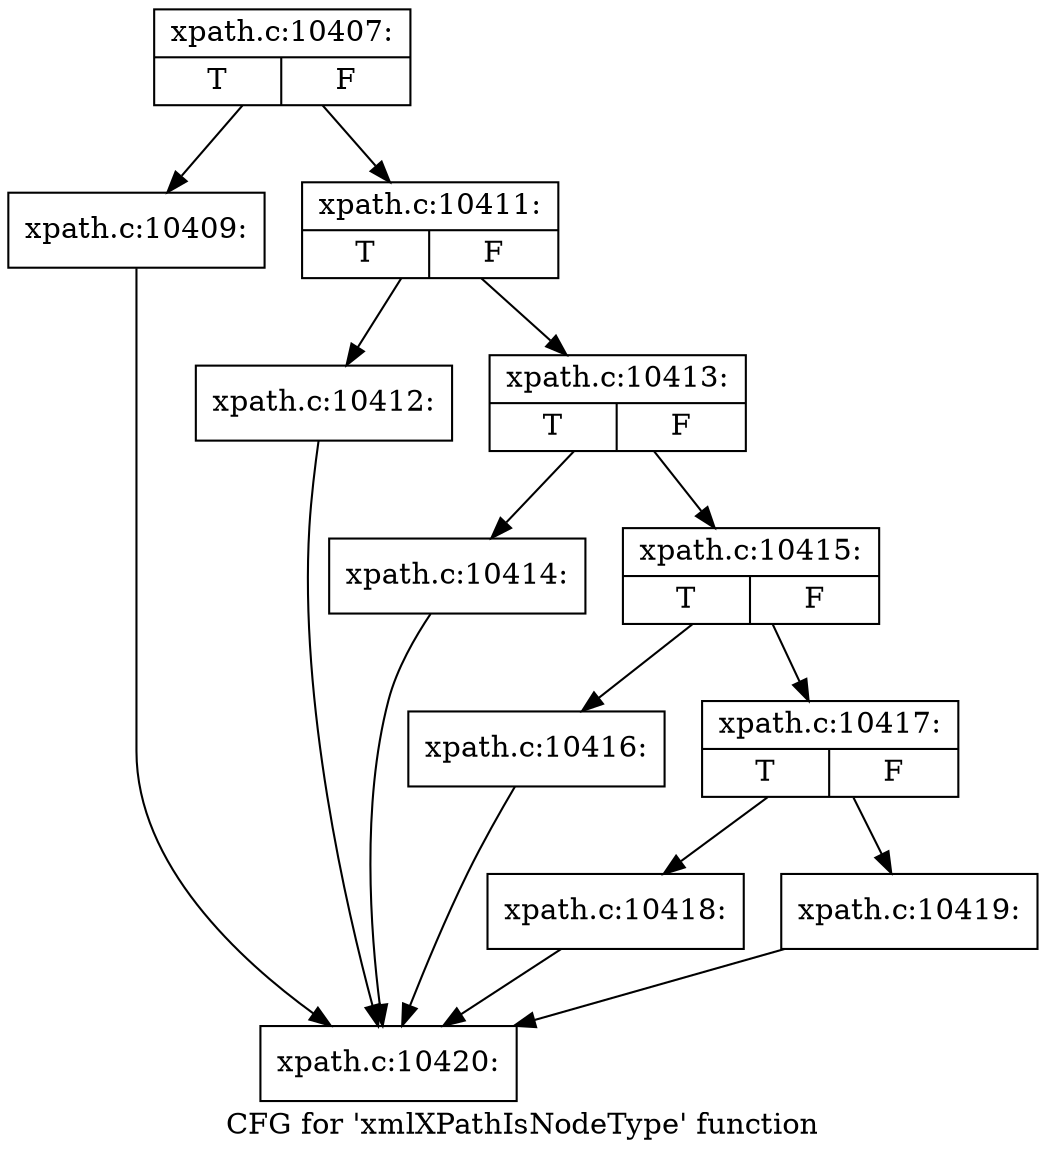 digraph "CFG for 'xmlXPathIsNodeType' function" {
	label="CFG for 'xmlXPathIsNodeType' function";

	Node0x4732a60 [shape=record,label="{xpath.c:10407:|{<s0>T|<s1>F}}"];
	Node0x4732a60 -> Node0x4732af0;
	Node0x4732a60 -> Node0x4732b40;
	Node0x4732af0 [shape=record,label="{xpath.c:10409:}"];
	Node0x4732af0 -> Node0x4b343f0;
	Node0x4732b40 [shape=record,label="{xpath.c:10411:|{<s0>T|<s1>F}}"];
	Node0x4732b40 -> Node0x4916710;
	Node0x4732b40 -> Node0x4b347d0;
	Node0x4916710 [shape=record,label="{xpath.c:10412:}"];
	Node0x4916710 -> Node0x4b343f0;
	Node0x4b347d0 [shape=record,label="{xpath.c:10413:|{<s0>T|<s1>F}}"];
	Node0x4b347d0 -> Node0x4b778f0;
	Node0x4b347d0 -> Node0x4b77940;
	Node0x4b778f0 [shape=record,label="{xpath.c:10414:}"];
	Node0x4b778f0 -> Node0x4b343f0;
	Node0x4b77940 [shape=record,label="{xpath.c:10415:|{<s0>T|<s1>F}}"];
	Node0x4b77940 -> Node0x4b78010;
	Node0x4b77940 -> Node0x4b78060;
	Node0x4b78010 [shape=record,label="{xpath.c:10416:}"];
	Node0x4b78010 -> Node0x4b343f0;
	Node0x4b78060 [shape=record,label="{xpath.c:10417:|{<s0>T|<s1>F}}"];
	Node0x4b78060 -> Node0x4b78760;
	Node0x4b78060 -> Node0x4b787b0;
	Node0x4b78760 [shape=record,label="{xpath.c:10418:}"];
	Node0x4b78760 -> Node0x4b343f0;
	Node0x4b787b0 [shape=record,label="{xpath.c:10419:}"];
	Node0x4b787b0 -> Node0x4b343f0;
	Node0x4b343f0 [shape=record,label="{xpath.c:10420:}"];
}
